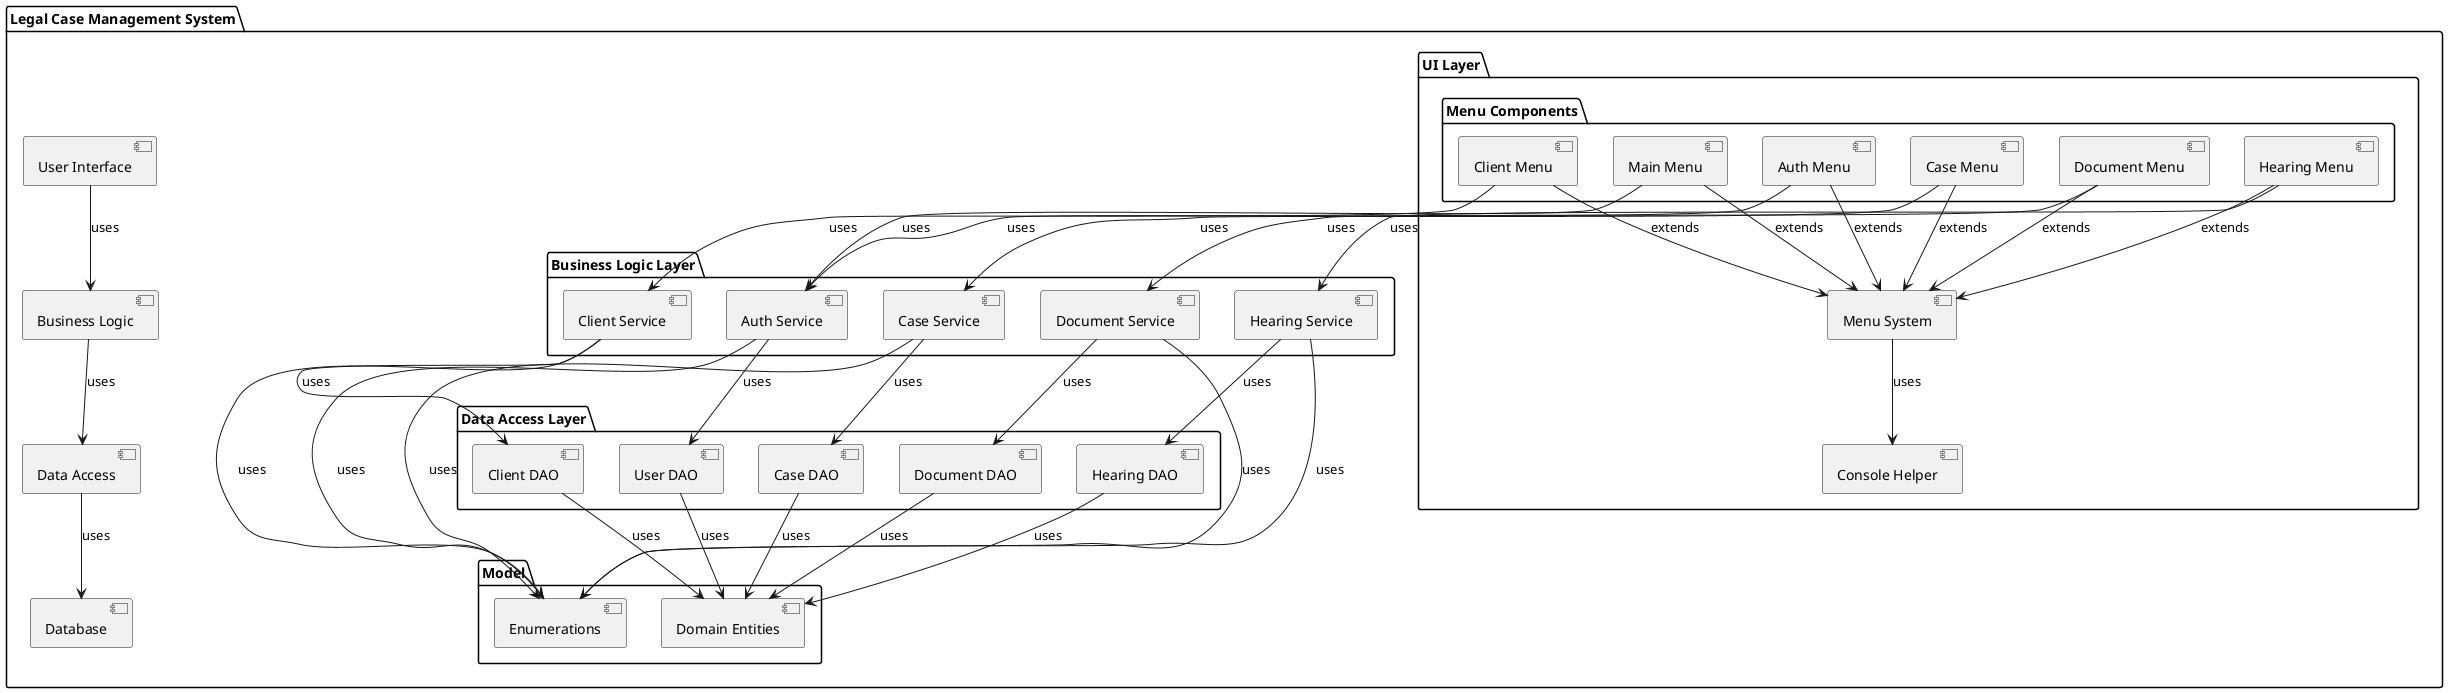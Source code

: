 @startuml Component Diagram

package "Legal Case Management System" {
  [User Interface] as UI
  [Business Logic] as BL
  [Data Access] as DA
  [Database] as DB
  
  package "UI Layer" {
    [Menu System] as Menu
    [Console Helper] as Console
    
    package "Menu Components" {
      [Auth Menu] as AuthMenu
      [Main Menu] as MainMenu
      [Case Menu] as CaseMenu
      [Client Menu] as ClientMenu
      [Document Menu] as DocMenu
      [Hearing Menu] as HearingMenu
    }
  }
  
  package "Business Logic Layer" {
    [Auth Service] as AuthService
    [Case Service] as CaseService
    [Client Service] as ClientService
    [Document Service] as DocService
    [Hearing Service] as HearingService
  }
  
  package "Data Access Layer" {
    [User DAO] as UserDAO
    [Case DAO] as CaseDAO
    [Client DAO] as ClientDAO
    [Document DAO] as DocDAO
    [Hearing DAO] as HearingDAO
  }
  
  package "Model" {
    [Domain Entities] as Entities
    [Enumerations] as Enums
  }
  
  ' UI Layer connections
  Menu --> Console : uses
  AuthMenu --> Menu : extends
  MainMenu --> Menu : extends
  CaseMenu --> Menu : extends
  ClientMenu --> Menu : extends
  DocMenu --> Menu : extends
  HearingMenu --> Menu : extends
  
  ' UI to Business Logic connections
  AuthMenu --> AuthService : uses
  MainMenu --> AuthService : uses
  CaseMenu --> CaseService : uses
  ClientMenu --> ClientService : uses
  DocMenu --> DocService : uses
  HearingMenu --> HearingService : uses
  
  ' Business Logic to Data Access connections
  AuthService --> UserDAO : uses
  CaseService --> CaseDAO : uses
  ClientService --> ClientDAO : uses
  DocService --> DocDAO : uses
  HearingService --> HearingDAO : uses
  
  ' Data Access to Model connections
  UserDAO --> Entities : uses
  CaseDAO --> Entities : uses
  ClientDAO --> Entities : uses
  DocDAO --> Entities : uses
  HearingDAO --> Entities : uses
  
  ' All layers use enumerations
  AuthService --> Enums : uses
  CaseService --> Enums : uses
  ClientService --> Enums : uses
  DocService --> Enums : uses
  HearingService --> Enums : uses
  
  ' High-level connections
  UI --> BL : uses
  BL --> DA : uses
  DA --> DB : uses
}

@enduml
